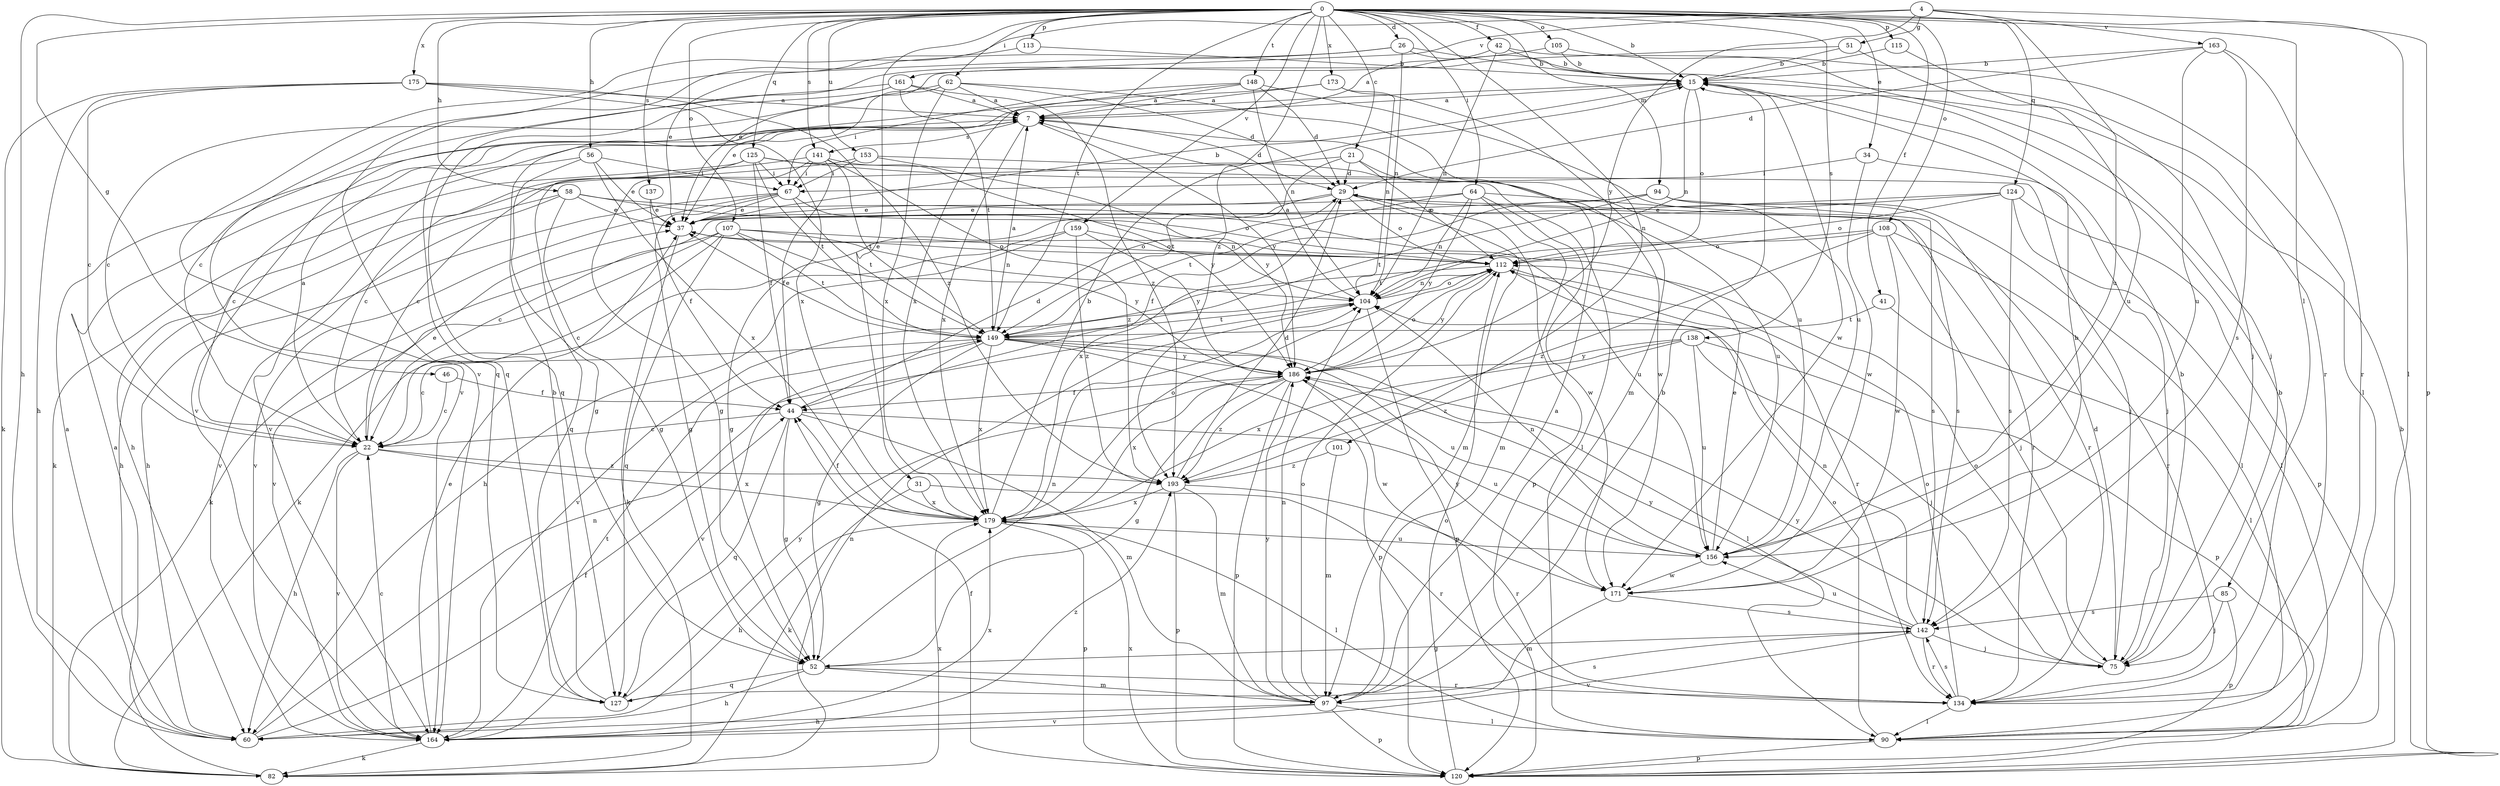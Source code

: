 strict digraph  {
0;
4;
7;
15;
21;
22;
26;
29;
31;
34;
37;
41;
42;
44;
46;
51;
52;
56;
58;
60;
62;
64;
67;
75;
82;
85;
90;
94;
97;
101;
104;
105;
107;
108;
112;
113;
115;
120;
124;
125;
127;
134;
137;
138;
141;
142;
148;
149;
153;
156;
159;
161;
163;
164;
171;
173;
175;
179;
186;
193;
0 -> 15  [label=b];
0 -> 21  [label=c];
0 -> 26  [label=d];
0 -> 31  [label=e];
0 -> 34  [label=e];
0 -> 41  [label=f];
0 -> 42  [label=f];
0 -> 46  [label=g];
0 -> 56  [label=h];
0 -> 58  [label=h];
0 -> 60  [label=h];
0 -> 62  [label=i];
0 -> 64  [label=i];
0 -> 85  [label=l];
0 -> 90  [label=l];
0 -> 94  [label=m];
0 -> 101  [label=n];
0 -> 105  [label=o];
0 -> 107  [label=o];
0 -> 108  [label=o];
0 -> 113  [label=p];
0 -> 115  [label=p];
0 -> 124  [label=q];
0 -> 125  [label=q];
0 -> 137  [label=s];
0 -> 138  [label=s];
0 -> 141  [label=s];
0 -> 148  [label=t];
0 -> 149  [label=t];
0 -> 153  [label=u];
0 -> 159  [label=v];
0 -> 173  [label=x];
0 -> 175  [label=x];
0 -> 193  [label=z];
4 -> 51  [label=g];
4 -> 120  [label=p];
4 -> 156  [label=u];
4 -> 161  [label=v];
4 -> 163  [label=v];
4 -> 164  [label=v];
4 -> 186  [label=y];
7 -> 29  [label=d];
7 -> 141  [label=s];
7 -> 164  [label=v];
7 -> 179  [label=x];
7 -> 186  [label=y];
15 -> 7  [label=a];
15 -> 104  [label=n];
15 -> 112  [label=o];
15 -> 171  [label=w];
21 -> 29  [label=d];
21 -> 60  [label=h];
21 -> 112  [label=o];
21 -> 149  [label=t];
21 -> 171  [label=w];
22 -> 7  [label=a];
22 -> 37  [label=e];
22 -> 60  [label=h];
22 -> 164  [label=v];
22 -> 179  [label=x];
22 -> 193  [label=z];
26 -> 15  [label=b];
26 -> 37  [label=e];
26 -> 104  [label=n];
26 -> 134  [label=r];
26 -> 164  [label=v];
29 -> 37  [label=e];
29 -> 52  [label=g];
29 -> 97  [label=m];
29 -> 112  [label=o];
29 -> 120  [label=p];
29 -> 134  [label=r];
29 -> 179  [label=x];
31 -> 82  [label=k];
31 -> 134  [label=r];
31 -> 179  [label=x];
34 -> 67  [label=i];
34 -> 75  [label=j];
34 -> 171  [label=w];
37 -> 15  [label=b];
37 -> 82  [label=k];
37 -> 112  [label=o];
41 -> 90  [label=l];
41 -> 149  [label=t];
42 -> 7  [label=a];
42 -> 15  [label=b];
42 -> 75  [label=j];
42 -> 104  [label=n];
44 -> 22  [label=c];
44 -> 29  [label=d];
44 -> 52  [label=g];
44 -> 97  [label=m];
44 -> 127  [label=q];
44 -> 156  [label=u];
46 -> 22  [label=c];
46 -> 44  [label=f];
51 -> 15  [label=b];
51 -> 37  [label=e];
51 -> 156  [label=u];
52 -> 60  [label=h];
52 -> 97  [label=m];
52 -> 104  [label=n];
52 -> 127  [label=q];
52 -> 134  [label=r];
56 -> 22  [label=c];
56 -> 37  [label=e];
56 -> 52  [label=g];
56 -> 67  [label=i];
56 -> 179  [label=x];
58 -> 37  [label=e];
58 -> 52  [label=g];
58 -> 60  [label=h];
58 -> 104  [label=n];
58 -> 156  [label=u];
58 -> 164  [label=v];
60 -> 7  [label=a];
60 -> 44  [label=f];
60 -> 104  [label=n];
62 -> 7  [label=a];
62 -> 22  [label=c];
62 -> 29  [label=d];
62 -> 37  [label=e];
62 -> 156  [label=u];
62 -> 179  [label=x];
64 -> 37  [label=e];
64 -> 97  [label=m];
64 -> 104  [label=n];
64 -> 142  [label=s];
64 -> 149  [label=t];
64 -> 171  [label=w];
64 -> 186  [label=y];
67 -> 37  [label=e];
67 -> 52  [label=g];
67 -> 60  [label=h];
67 -> 112  [label=o];
67 -> 149  [label=t];
67 -> 164  [label=v];
75 -> 15  [label=b];
75 -> 29  [label=d];
75 -> 112  [label=o];
75 -> 186  [label=y];
82 -> 7  [label=a];
82 -> 104  [label=n];
82 -> 179  [label=x];
85 -> 75  [label=j];
85 -> 120  [label=p];
85 -> 142  [label=s];
90 -> 112  [label=o];
90 -> 120  [label=p];
94 -> 37  [label=e];
94 -> 44  [label=f];
94 -> 90  [label=l];
94 -> 134  [label=r];
94 -> 142  [label=s];
94 -> 149  [label=t];
97 -> 7  [label=a];
97 -> 15  [label=b];
97 -> 60  [label=h];
97 -> 90  [label=l];
97 -> 104  [label=n];
97 -> 112  [label=o];
97 -> 120  [label=p];
97 -> 164  [label=v];
97 -> 186  [label=y];
101 -> 97  [label=m];
101 -> 193  [label=z];
104 -> 7  [label=a];
104 -> 112  [label=o];
104 -> 120  [label=p];
104 -> 149  [label=t];
105 -> 15  [label=b];
105 -> 90  [label=l];
105 -> 127  [label=q];
107 -> 22  [label=c];
107 -> 82  [label=k];
107 -> 104  [label=n];
107 -> 112  [label=o];
107 -> 127  [label=q];
107 -> 149  [label=t];
107 -> 164  [label=v];
107 -> 186  [label=y];
108 -> 75  [label=j];
108 -> 112  [label=o];
108 -> 134  [label=r];
108 -> 149  [label=t];
108 -> 171  [label=w];
108 -> 193  [label=z];
112 -> 104  [label=n];
112 -> 134  [label=r];
112 -> 164  [label=v];
112 -> 186  [label=y];
113 -> 15  [label=b];
113 -> 127  [label=q];
115 -> 15  [label=b];
115 -> 75  [label=j];
120 -> 15  [label=b];
120 -> 44  [label=f];
120 -> 112  [label=o];
120 -> 179  [label=x];
124 -> 22  [label=c];
124 -> 37  [label=e];
124 -> 90  [label=l];
124 -> 112  [label=o];
124 -> 120  [label=p];
124 -> 142  [label=s];
125 -> 44  [label=f];
125 -> 67  [label=i];
125 -> 75  [label=j];
125 -> 82  [label=k];
125 -> 90  [label=l];
125 -> 127  [label=q];
125 -> 149  [label=t];
127 -> 15  [label=b];
127 -> 142  [label=s];
127 -> 186  [label=y];
134 -> 15  [label=b];
134 -> 90  [label=l];
134 -> 112  [label=o];
134 -> 142  [label=s];
137 -> 37  [label=e];
137 -> 44  [label=f];
138 -> 75  [label=j];
138 -> 120  [label=p];
138 -> 156  [label=u];
138 -> 179  [label=x];
138 -> 186  [label=y];
138 -> 193  [label=z];
141 -> 22  [label=c];
141 -> 44  [label=f];
141 -> 52  [label=g];
141 -> 67  [label=i];
141 -> 149  [label=t];
141 -> 186  [label=y];
141 -> 193  [label=z];
142 -> 52  [label=g];
142 -> 75  [label=j];
142 -> 104  [label=n];
142 -> 134  [label=r];
142 -> 156  [label=u];
142 -> 164  [label=v];
142 -> 186  [label=y];
148 -> 7  [label=a];
148 -> 29  [label=d];
148 -> 67  [label=i];
148 -> 104  [label=n];
148 -> 156  [label=u];
148 -> 179  [label=x];
149 -> 7  [label=a];
149 -> 22  [label=c];
149 -> 37  [label=e];
149 -> 52  [label=g];
149 -> 90  [label=l];
149 -> 120  [label=p];
149 -> 156  [label=u];
149 -> 164  [label=v];
149 -> 179  [label=x];
149 -> 186  [label=y];
153 -> 22  [label=c];
153 -> 67  [label=i];
153 -> 156  [label=u];
153 -> 186  [label=y];
156 -> 37  [label=e];
156 -> 104  [label=n];
156 -> 171  [label=w];
159 -> 60  [label=h];
159 -> 82  [label=k];
159 -> 112  [label=o];
159 -> 186  [label=y];
159 -> 193  [label=z];
161 -> 7  [label=a];
161 -> 22  [label=c];
161 -> 127  [label=q];
161 -> 149  [label=t];
161 -> 193  [label=z];
163 -> 15  [label=b];
163 -> 29  [label=d];
163 -> 134  [label=r];
163 -> 142  [label=s];
163 -> 156  [label=u];
164 -> 22  [label=c];
164 -> 37  [label=e];
164 -> 82  [label=k];
164 -> 149  [label=t];
164 -> 179  [label=x];
164 -> 193  [label=z];
171 -> 15  [label=b];
171 -> 97  [label=m];
171 -> 142  [label=s];
171 -> 186  [label=y];
173 -> 7  [label=a];
173 -> 97  [label=m];
173 -> 104  [label=n];
173 -> 164  [label=v];
175 -> 7  [label=a];
175 -> 22  [label=c];
175 -> 60  [label=h];
175 -> 82  [label=k];
175 -> 179  [label=x];
175 -> 193  [label=z];
179 -> 15  [label=b];
179 -> 44  [label=f];
179 -> 60  [label=h];
179 -> 90  [label=l];
179 -> 112  [label=o];
179 -> 120  [label=p];
179 -> 156  [label=u];
186 -> 44  [label=f];
186 -> 52  [label=g];
186 -> 112  [label=o];
186 -> 120  [label=p];
186 -> 171  [label=w];
186 -> 179  [label=x];
186 -> 193  [label=z];
193 -> 29  [label=d];
193 -> 97  [label=m];
193 -> 120  [label=p];
193 -> 134  [label=r];
193 -> 179  [label=x];
}
